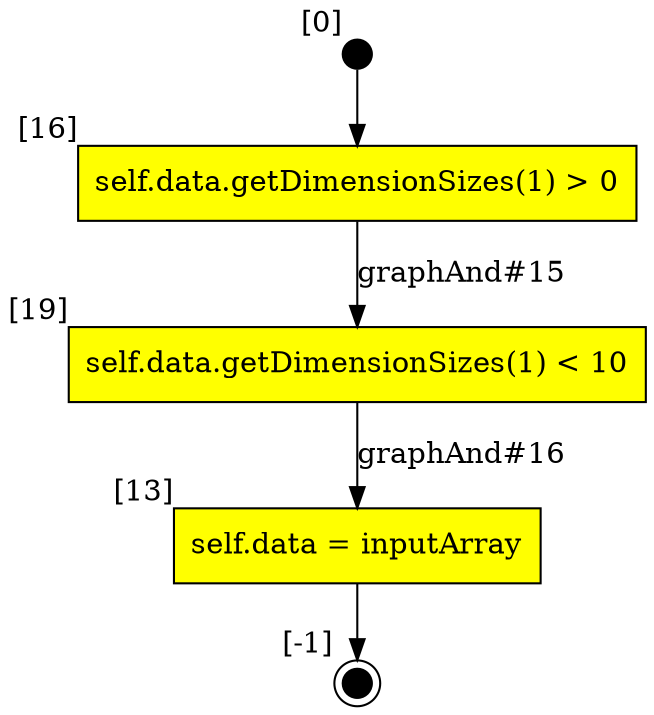 digraph CLG {
  16 [shape="box", label="self.data.getDimensionSizes(1) > 0", style=filled, fillcolor=yellow, xlabel="[16]"];
  19 [shape="box", label="self.data.getDimensionSizes(1) < 10", style=filled, fillcolor=yellow, xlabel="[19]"];
  13 [shape="box", label="self.data = inputArray", style=filled, fillcolor=yellow, xlabel="[13]"];
  14 [style=filled, fillcolor=black, shape="doublecircle", label="", fixedsize=true, width=.2, height=.2, xlabel="[-1]"];
  15 [style=filled, fillcolor=black, shape="circle", label="", fixedsize=true, width=.2, height=.2, xlabel="[0]"];
  19 -> 13[label="graphAnd#16"];
  13 -> 14;
  15 -> 16;
  16 -> 19[label="graphAnd#15"];
}
